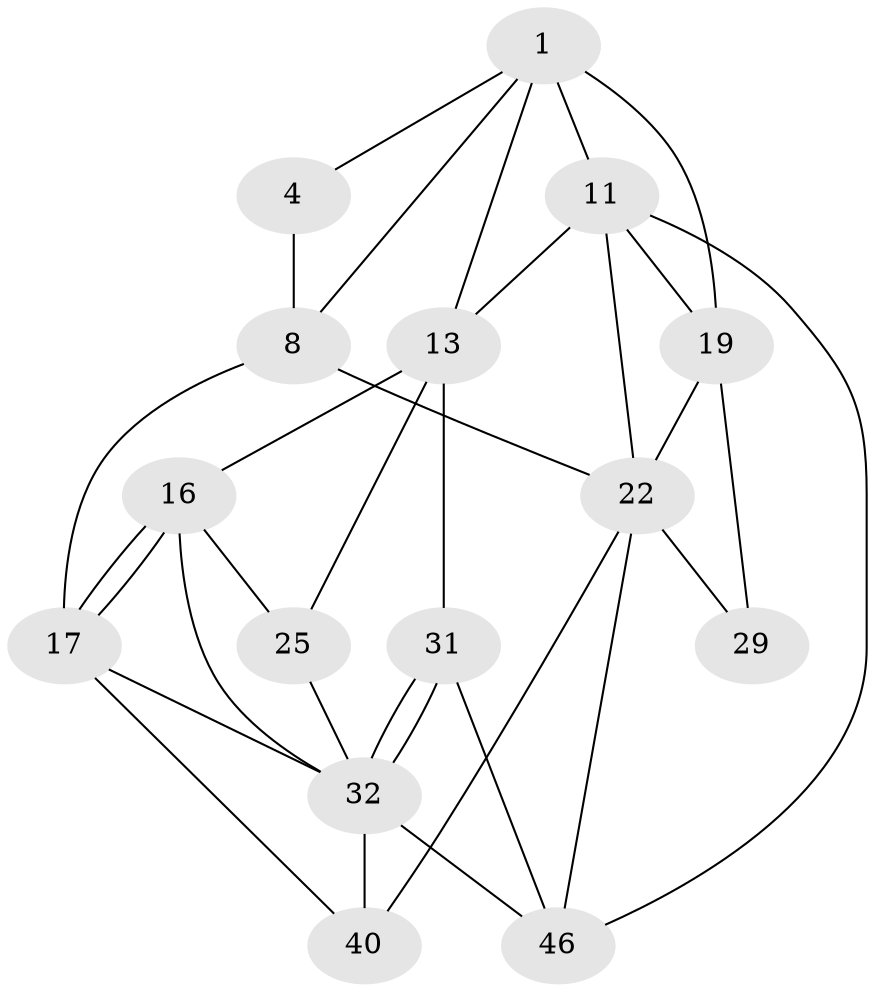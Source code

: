 // original degree distribution, {3: 0.0392156862745098, 5: 0.5098039215686274, 4: 0.2549019607843137, 6: 0.19607843137254902}
// Generated by graph-tools (version 1.1) at 2025/21/03/04/25 18:21:36]
// undirected, 15 vertices, 32 edges
graph export_dot {
graph [start="1"]
  node [color=gray90,style=filled];
  1 [pos="+0.5788038311399155+0",super="+6+2"];
  4 [pos="+0.3051706501364819+0.2434201577493267",super="+10+5"];
  8 [pos="+0.6341657648442679+0.4227995718388926",super="+9"];
  11 [pos="+0+0",super="+34+12"];
  13 [pos="+0.7503957913634088+0",super="+14+15"];
  16 [pos="+0.7186718084599161+0.45609520279610477",super="+28"];
  17 [pos="+0.7057168235252365+0.4586839561398712",super="+18"];
  19 [pos="+0+0.15278841439391863",super="+20+33"];
  22 [pos="+0.38374719744538344+0.49644311269209845",super="+37+23"];
  25 [pos="+0.8909697801844594+0.2890374551340773",super="+27+26"];
  29 [pos="+0.20832557341295965+0.46621642294697097",super="+35"];
  31 [pos="+1+1"];
  32 [pos="+1+1",super="+42"];
  40 [pos="+0.6555700270652248+0.6022133652231981"];
  46 [pos="+0.7772308476062035+0.8136566683216861",super="+48+47"];
  1 -- 8;
  1 -- 11 [weight=2];
  1 -- 13;
  1 -- 4;
  1 -- 19;
  4 -- 8;
  8 -- 22;
  8 -- 17;
  11 -- 13;
  11 -- 19 [weight=2];
  11 -- 46;
  11 -- 22;
  13 -- 31;
  13 -- 16;
  13 -- 25 [weight=2];
  16 -- 17;
  16 -- 17;
  16 -- 25;
  16 -- 32;
  17 -- 40;
  17 -- 32;
  19 -- 29 [weight=2];
  19 -- 22;
  22 -- 40;
  22 -- 46 [weight=2];
  22 -- 29 [weight=2];
  25 -- 32;
  31 -- 32;
  31 -- 32;
  31 -- 46 [weight=2];
  32 -- 40;
  32 -- 46 [weight=2];
}
